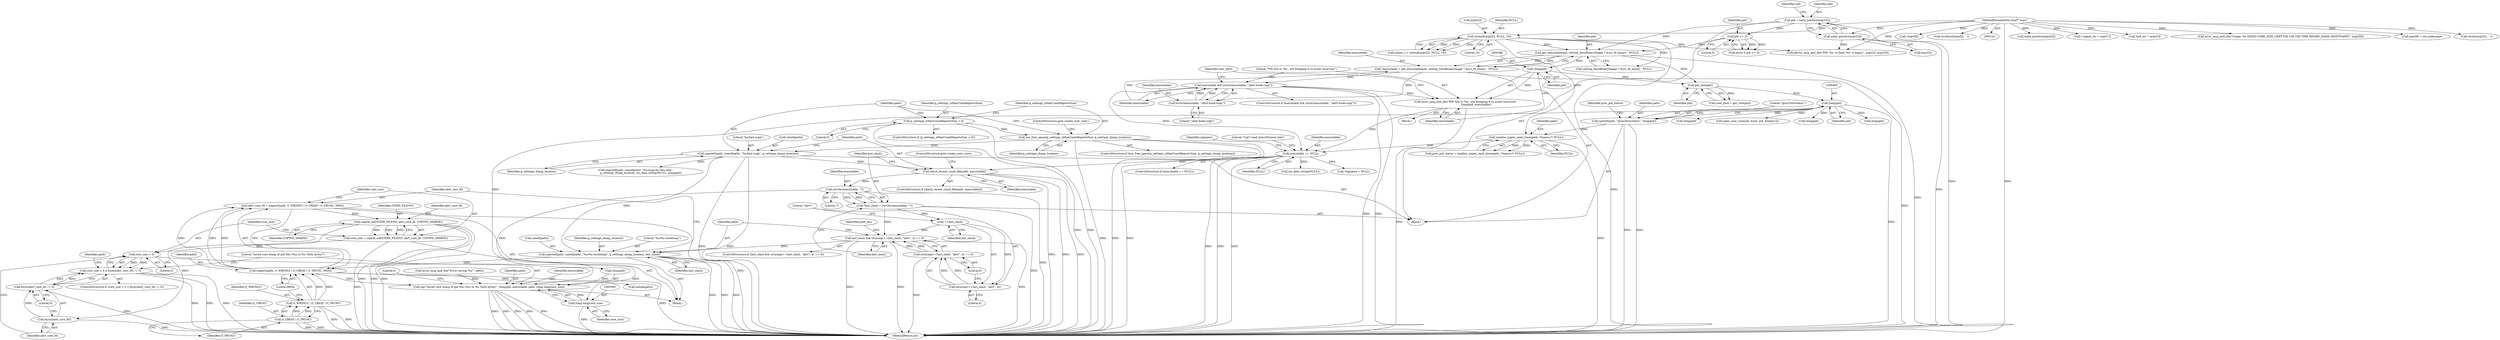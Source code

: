 digraph "0_abrt_80408e9e24a1c10f85fd969e1853e0f192157f92_0@API" {
"1000555" [label="(Call,abrt_core_fd = xopen3(path, O_WRONLY | O_CREAT | O_TRUNC, 0600))"];
"1000557" [label="(Call,xopen3(path, O_WRONLY | O_CREAT | O_TRUNC, 0600))"];
"1000547" [label="(Call,snprintf(path, sizeof(path), \"%s/%s-coredump\", g_settings_dump_location, last_slash))"];
"1000518" [label="(Call,snprintf(path, sizeof(path), \"%s/last-ccpp\", g_settings_dump_location))"];
"1000514" [label="(Call,low_free_space(g_settings_nMaxCrashReportsSize, g_settings_dump_location))"];
"1000509" [label="(Call,g_settings_nMaxCrashReportsSize > 0)"];
"1000537" [label="(Call,last_slash && strncmp(++last_slash, \"abrt\", 4) == 0)"];
"1000541" [label="(Call,++last_slash)"];
"1000531" [label="(Call,*last_slash = strrchr(executable, '/'))"];
"1000533" [label="(Call,strrchr(executable, '/'))"];
"1000525" [label="(Call,check_recent_crash_file(path, executable))"];
"1000452" [label="(Call,executable == NULL)"];
"1000383" [label="(Call,error_msg_and_die(\"PID %lu is '%s', not dumping it to avoid recursion\",\n                        (long)pid, executable))"];
"1000385" [label="(Call,(long)pid)"];
"1000369" [label="(Call,get_executable(pid, setting_SaveBinaryImage ? &src_fd_binary : NULL))"];
"1000300" [label="(Call,pid = xatoi_positive(argv[3]))"];
"1000302" [label="(Call,xatoi_positive(argv[3]))"];
"1000143" [label="(MethodParameterIn,char** argv)"];
"1000316" [label="(Call,pid <= 0)"];
"1000269" [label="(Call,strtoull(argv[2], NULL, 10))"];
"1000377" [label="(Call,executable && strstr(executable, \"/abrt-hook-ccpp\"))"];
"1000367" [label="(Call,*executable = get_executable(pid, setting_SaveBinaryImage ? &src_fd_binary : NULL))"];
"1000379" [label="(Call,strstr(executable, \"/abrt-hook-ccpp\"))"];
"1000404" [label="(Call,xmalloc_xopen_read_close(path, /*maxsz:*/ NULL))"];
"1000396" [label="(Call,sprintf(path, \"/proc/%lu/status\", (long)pid))"];
"1000399" [label="(Call,(long)pid)"];
"1000391" [label="(Call,get_cwd(pid))"];
"1000539" [label="(Call,strncmp(++last_slash, \"abrt\", 4) == 0)"];
"1000540" [label="(Call,strncmp(++last_slash, \"abrt\", 4))"];
"1000559" [label="(Call,O_WRONLY | O_CREAT | O_TRUNC)"];
"1000561" [label="(Call,O_CREAT | O_TRUNC)"];
"1000568" [label="(Call,copyfd_eof(STDIN_FILENO, abrt_core_fd, COPYFD_SPARSE))"];
"1000566" [label="(Call,core_size = copyfd_eof(STDIN_FILENO, abrt_core_fd, COPYFD_SPARSE))"];
"1000574" [label="(Call,core_size < 0)"];
"1000573" [label="(Call,core_size < 0 || fsync(abrt_core_fd) != 0)"];
"1000594" [label="(Call,(long long)core_size)"];
"1000587" [label="(Call,log(\"Saved core dump of pid %lu (%s) to %s (%llu bytes)\", (long)pid, executable, path, (long long)core_size))"];
"1000578" [label="(Call,fsync(abrt_core_fd))"];
"1000577" [label="(Call,fsync(abrt_core_fd) != 0)"];
"1000538" [label="(Identifier,last_slash)"];
"1000458" [label="(Call,(long)pid)"];
"1000549" [label="(Call,sizeof(path))"];
"1000273" [label="(Identifier,NULL)"];
"1000574" [label="(Call,core_size < 0)"];
"1000303" [label="(Call,argv[3])"];
"1000572" [label="(ControlStructure,if (core_size < 0 || fsync(abrt_core_fd) != 0))"];
"1000544" [label="(Literal,4)"];
"1000532" [label="(Identifier,last_slash)"];
"1000381" [label="(Literal,\"/abrt-hook-ccpp\")"];
"1000371" [label="(Call,setting_SaveBinaryImage ? &src_fd_binary : NULL)"];
"1000454" [label="(Identifier,NULL)"];
"1000443" [label="(Call,open_user_core(uid, fsuid, pid, &argv[1]))"];
"1000519" [label="(Identifier,path)"];
"1000369" [label="(Call,get_executable(pid, setting_SaveBinaryImage ? &src_fd_binary : NULL))"];
"1000561" [label="(Call,O_CREAT | O_TRUNC)"];
"1000535" [label="(Literal,'/')"];
"1000302" [label="(Call,xatoi_positive(argv[3]))"];
"1000537" [label="(Call,last_slash && strncmp(++last_slash, \"abrt\", 4) == 0)"];
"1000520" [label="(Call,sizeof(path))"];
"1000300" [label="(Call,pid = xatoi_positive(argv[3]))"];
"1000270" [label="(Call,argv[2])"];
"1000309" [label="(Call,xatoi_positive(argv[4]))"];
"1000564" [label="(Literal,0600)"];
"1000587" [label="(Call,log(\"Saved core dump of pid %lu (%s) to %s (%llu bytes)\", (long)pid, executable, path, (long long)core_size))"];
"1000529" [label="(ControlStructure,goto create_user_core;)"];
"1000569" [label="(Identifier,STDIN_FILENO)"];
"1000513" [label="(ControlStructure,if (low_free_space(g_settings_nMaxCrashReportsSize, g_settings_dump_location)))"];
"1000539" [label="(Call,strncmp(++last_slash, \"abrt\", 4) == 0)"];
"1000560" [label="(Identifier,O_WRONLY)"];
"1000516" [label="(Identifier,g_settings_dump_location)"];
"1000256" [label="(Call,* signal_str = argv[1])"];
"1000143" [label="(MethodParameterIn,char** argv)"];
"1000592" [label="(Identifier,executable)"];
"1000406" [label="(Identifier,NULL)"];
"1001159" [label="(Call,(long)pid)"];
"1000514" [label="(Call,low_free_space(g_settings_nMaxCrashReportsSize, g_settings_dump_location))"];
"1000391" [label="(Call,get_cwd(pid))"];
"1000568" [label="(Call,copyfd_eof(STDIN_FILENO, abrt_core_fd, COPYFD_SPARSE))"];
"1000559" [label="(Call,O_WRONLY | O_CREAT | O_TRUNC)"];
"1000314" [label="(Call,errno || pid <= 0)"];
"1000573" [label="(Call,core_size < 0 || fsync(abrt_core_fd) != 0)"];
"1000576" [label="(Literal,0)"];
"1000563" [label="(Identifier,O_TRUNC)"];
"1000547" [label="(Call,snprintf(path, sizeof(path), \"%s/%s-coredump\", g_settings_dump_location, last_slash))"];
"1000390" [label="(Identifier,user_pwd)"];
"1000368" [label="(Identifier,executable)"];
"1000582" [label="(Call,unlink(path))"];
"1000457" [label="(Literal,\"Can't read /proc/%lu/exe link\")"];
"1000269" [label="(Call,strtoull(argv[2], NULL, 10))"];
"1000534" [label="(Identifier,executable)"];
"1000377" [label="(Call,executable && strstr(executable, \"/abrt-hook-ccpp\"))"];
"1000579" [label="(Identifier,abrt_core_fd)"];
"1000388" [label="(Identifier,executable)"];
"1000526" [label="(Identifier,path)"];
"1000404" [label="(Call,xmalloc_xopen_read_close(path, /*maxsz:*/ NULL))"];
"1000320" [label="(Call,perror_msg_and_die(\"PID '%s' or limit '%s' is bogus\", argv[3], argv[2]))"];
"1000382" [label="(Block,)"];
"1000566" [label="(Call,core_size = copyfd_eof(STDIN_FILENO, abrt_core_fd, COPYFD_SPARSE))"];
"1000318" [label="(Literal,0)"];
"1000508" [label="(ControlStructure,if (g_settings_nMaxCrashReportsSize > 0))"];
"1000316" [label="(Call,pid <= 0)"];
"1000380" [label="(Identifier,executable)"];
"1000384" [label="(Literal,\"PID %lu is '%s', not dumping it to avoid recursion\")"];
"1000387" [label="(Identifier,pid)"];
"1000397" [label="(Identifier,path)"];
"1000555" [label="(Call,abrt_core_fd = xopen3(path, O_WRONLY | O_CREAT | O_TRUNC, 0600))"];
"1000370" [label="(Identifier,pid)"];
"1000274" [label="(Literal,10)"];
"1000294" [label="(Call,*pid_str = argv[3])"];
"1000308" [label="(Identifier,uid)"];
"1000570" [label="(Identifier,abrt_core_fd)"];
"1000608" [label="(Call,iso_date_string(NULL))"];
"1000267" [label="(Call,ulimit_c = strtoull(argv[2], NULL, 10))"];
"1000545" [label="(Literal,0)"];
"1000580" [label="(Literal,0)"];
"1000562" [label="(Identifier,O_CREAT)"];
"1000533" [label="(Call,strrchr(executable, '/'))"];
"1000453" [label="(Identifier,executable)"];
"1000523" [label="(Identifier,g_settings_dump_location)"];
"1000548" [label="(Identifier,path)"];
"1000317" [label="(Identifier,pid)"];
"1000543" [label="(Literal,\"abrt\")"];
"1000463" [label="(Call,*signame = NULL)"];
"1000399" [label="(Call,(long)pid)"];
"1000515" [label="(Identifier,g_settings_nMaxCrashReportsSize)"];
"1000546" [label="(Block,)"];
"1000402" [label="(Call,proc_pid_status = xmalloc_xopen_read_close(path, /*maxsz:*/ NULL))"];
"1000401" [label="(Identifier,pid)"];
"1000583" [label="(Identifier,path)"];
"1000578" [label="(Call,fsync(abrt_core_fd))"];
"1000452" [label="(Call,executable == NULL)"];
"1000571" [label="(Identifier,COPYFD_SPARSE)"];
"1000398" [label="(Literal,\"/proc/%lu/status\")"];
"1000170" [label="(Call,error_msg_and_die(\"Usage: %s SIGNO CORE_SIZE_LIMIT PID UID GID TIME BINARY_NAME [HOSTNAME]\", argv[0]))"];
"1000301" [label="(Identifier,pid)"];
"1000510" [label="(Identifier,g_settings_nMaxCrashReportsSize)"];
"1000584" [label="(Call,error_msg_and_die(\"Error saving '%s'\", path))"];
"1000588" [label="(Literal,\"Saved core dump of pid %lu (%s) to %s (%llu bytes)\")"];
"1000144" [label="(Block,)"];
"1000540" [label="(Call,strncmp(++last_slash, \"abrt\", 4))"];
"1000353" [label="(Call,argv[8] = uts.nodename)"];
"1000552" [label="(Identifier,g_settings_dump_location)"];
"1000379" [label="(Call,strstr(executable, \"/abrt-hook-ccpp\"))"];
"1000598" [label="(Literal,0)"];
"1000451" [label="(ControlStructure,if (executable == NULL))"];
"1000556" [label="(Identifier,abrt_core_fd)"];
"1000522" [label="(Literal,\"%s/last-ccpp\")"];
"1000176" [label="(Call,strchr(argv[1], ' '))"];
"1000596" [label="(Identifier,core_size)"];
"1000511" [label="(Literal,0)"];
"1000577" [label="(Call,fsync(abrt_core_fd) != 0)"];
"1000396" [label="(Call,sprintf(path, \"/proc/%lu/status\", (long)pid))"];
"1000602" [label="(Call,snprintf(path, sizeof(path), \"%s/ccpp-%s-%lu.new\",\n            g_settings_dump_location, iso_date_string(NULL), (long)pid))"];
"1000541" [label="(Call,++last_slash)"];
"1000551" [label="(Literal,\"%s/%s-coredump\")"];
"1000525" [label="(Call,check_recent_crash_file(path, executable))"];
"1000509" [label="(Call,g_settings_nMaxCrashReportsSize > 0)"];
"1000518" [label="(Call,snprintf(path, sizeof(path), \"%s/last-ccpp\", g_settings_dump_location))"];
"1000464" [label="(Identifier,signame)"];
"1000383" [label="(Call,error_msg_and_die(\"PID %lu is '%s', not dumping it to avoid recursion\",\n                        (long)pid, executable))"];
"1000531" [label="(Call,*last_slash = strrchr(executable, '/'))"];
"1000601" [label="(Identifier,path_len)"];
"1000385" [label="(Call,(long)pid)"];
"1000575" [label="(Identifier,core_size)"];
"1000378" [label="(Identifier,executable)"];
"1000367" [label="(Call,*executable = get_executable(pid, setting_SaveBinaryImage ? &src_fd_binary : NULL))"];
"1000345" [label="(Call,!argv[8])"];
"1000524" [label="(ControlStructure,if (check_recent_crash_file(path, executable)))"];
"1000589" [label="(Call,(long)pid)"];
"1000553" [label="(Identifier,last_slash)"];
"1001168" [label="(MethodReturn,int)"];
"1000403" [label="(Identifier,proc_pid_status)"];
"1000536" [label="(ControlStructure,if (last_slash && strncmp(++last_slash, \"abrt\", 4) == 0))"];
"1000557" [label="(Call,xopen3(path, O_WRONLY | O_CREAT | O_TRUNC, 0600))"];
"1000558" [label="(Identifier,path)"];
"1000594" [label="(Call,(long long)core_size)"];
"1000517" [label="(ControlStructure,goto create_user_core;)"];
"1000195" [label="(Call,strchrnul(argv[i], ' '))"];
"1000405" [label="(Identifier,path)"];
"1000610" [label="(Call,(long)pid)"];
"1000527" [label="(Identifier,executable)"];
"1000593" [label="(Identifier,path)"];
"1000392" [label="(Identifier,pid)"];
"1000542" [label="(Identifier,last_slash)"];
"1000389" [label="(Call,user_pwd = get_cwd(pid))"];
"1000376" [label="(ControlStructure,if (executable && strstr(executable, \"/abrt-hook-ccpp\")))"];
"1000567" [label="(Identifier,core_size)"];
"1000555" -> "1000546"  [label="AST: "];
"1000555" -> "1000557"  [label="CFG: "];
"1000556" -> "1000555"  [label="AST: "];
"1000557" -> "1000555"  [label="AST: "];
"1000567" -> "1000555"  [label="CFG: "];
"1000555" -> "1001168"  [label="DDG: "];
"1000557" -> "1000555"  [label="DDG: "];
"1000557" -> "1000555"  [label="DDG: "];
"1000557" -> "1000555"  [label="DDG: "];
"1000555" -> "1000568"  [label="DDG: "];
"1000557" -> "1000564"  [label="CFG: "];
"1000558" -> "1000557"  [label="AST: "];
"1000559" -> "1000557"  [label="AST: "];
"1000564" -> "1000557"  [label="AST: "];
"1000557" -> "1001168"  [label="DDG: "];
"1000547" -> "1000557"  [label="DDG: "];
"1000559" -> "1000557"  [label="DDG: "];
"1000559" -> "1000557"  [label="DDG: "];
"1000557" -> "1000582"  [label="DDG: "];
"1000557" -> "1000587"  [label="DDG: "];
"1000547" -> "1000546"  [label="AST: "];
"1000547" -> "1000553"  [label="CFG: "];
"1000548" -> "1000547"  [label="AST: "];
"1000549" -> "1000547"  [label="AST: "];
"1000551" -> "1000547"  [label="AST: "];
"1000552" -> "1000547"  [label="AST: "];
"1000553" -> "1000547"  [label="AST: "];
"1000556" -> "1000547"  [label="CFG: "];
"1000547" -> "1001168"  [label="DDG: "];
"1000547" -> "1001168"  [label="DDG: "];
"1000547" -> "1001168"  [label="DDG: "];
"1000518" -> "1000547"  [label="DDG: "];
"1000537" -> "1000547"  [label="DDG: "];
"1000518" -> "1000144"  [label="AST: "];
"1000518" -> "1000523"  [label="CFG: "];
"1000519" -> "1000518"  [label="AST: "];
"1000520" -> "1000518"  [label="AST: "];
"1000522" -> "1000518"  [label="AST: "];
"1000523" -> "1000518"  [label="AST: "];
"1000526" -> "1000518"  [label="CFG: "];
"1000518" -> "1001168"  [label="DDG: "];
"1000518" -> "1001168"  [label="DDG: "];
"1000514" -> "1000518"  [label="DDG: "];
"1000518" -> "1000525"  [label="DDG: "];
"1000518" -> "1000602"  [label="DDG: "];
"1000514" -> "1000513"  [label="AST: "];
"1000514" -> "1000516"  [label="CFG: "];
"1000515" -> "1000514"  [label="AST: "];
"1000516" -> "1000514"  [label="AST: "];
"1000517" -> "1000514"  [label="CFG: "];
"1000519" -> "1000514"  [label="CFG: "];
"1000514" -> "1001168"  [label="DDG: "];
"1000514" -> "1001168"  [label="DDG: "];
"1000514" -> "1001168"  [label="DDG: "];
"1000509" -> "1000514"  [label="DDG: "];
"1000509" -> "1000508"  [label="AST: "];
"1000509" -> "1000511"  [label="CFG: "];
"1000510" -> "1000509"  [label="AST: "];
"1000511" -> "1000509"  [label="AST: "];
"1000515" -> "1000509"  [label="CFG: "];
"1000519" -> "1000509"  [label="CFG: "];
"1000509" -> "1001168"  [label="DDG: "];
"1000509" -> "1001168"  [label="DDG: "];
"1000537" -> "1000536"  [label="AST: "];
"1000537" -> "1000538"  [label="CFG: "];
"1000537" -> "1000539"  [label="CFG: "];
"1000538" -> "1000537"  [label="AST: "];
"1000539" -> "1000537"  [label="AST: "];
"1000548" -> "1000537"  [label="CFG: "];
"1000601" -> "1000537"  [label="CFG: "];
"1000537" -> "1001168"  [label="DDG: "];
"1000537" -> "1001168"  [label="DDG: "];
"1000537" -> "1001168"  [label="DDG: "];
"1000541" -> "1000537"  [label="DDG: "];
"1000531" -> "1000537"  [label="DDG: "];
"1000539" -> "1000537"  [label="DDG: "];
"1000539" -> "1000537"  [label="DDG: "];
"1000541" -> "1000540"  [label="AST: "];
"1000541" -> "1000542"  [label="CFG: "];
"1000542" -> "1000541"  [label="AST: "];
"1000543" -> "1000541"  [label="CFG: "];
"1000541" -> "1000540"  [label="DDG: "];
"1000531" -> "1000541"  [label="DDG: "];
"1000531" -> "1000144"  [label="AST: "];
"1000531" -> "1000533"  [label="CFG: "];
"1000532" -> "1000531"  [label="AST: "];
"1000533" -> "1000531"  [label="AST: "];
"1000538" -> "1000531"  [label="CFG: "];
"1000531" -> "1001168"  [label="DDG: "];
"1000533" -> "1000531"  [label="DDG: "];
"1000533" -> "1000531"  [label="DDG: "];
"1000533" -> "1000535"  [label="CFG: "];
"1000534" -> "1000533"  [label="AST: "];
"1000535" -> "1000533"  [label="AST: "];
"1000533" -> "1001168"  [label="DDG: "];
"1000525" -> "1000533"  [label="DDG: "];
"1000533" -> "1000587"  [label="DDG: "];
"1000525" -> "1000524"  [label="AST: "];
"1000525" -> "1000527"  [label="CFG: "];
"1000526" -> "1000525"  [label="AST: "];
"1000527" -> "1000525"  [label="AST: "];
"1000529" -> "1000525"  [label="CFG: "];
"1000532" -> "1000525"  [label="CFG: "];
"1000525" -> "1001168"  [label="DDG: "];
"1000525" -> "1001168"  [label="DDG: "];
"1000525" -> "1001168"  [label="DDG: "];
"1000452" -> "1000525"  [label="DDG: "];
"1000452" -> "1000451"  [label="AST: "];
"1000452" -> "1000454"  [label="CFG: "];
"1000453" -> "1000452"  [label="AST: "];
"1000454" -> "1000452"  [label="AST: "];
"1000457" -> "1000452"  [label="CFG: "];
"1000464" -> "1000452"  [label="CFG: "];
"1000452" -> "1001168"  [label="DDG: "];
"1000452" -> "1001168"  [label="DDG: "];
"1000452" -> "1001168"  [label="DDG: "];
"1000383" -> "1000452"  [label="DDG: "];
"1000377" -> "1000452"  [label="DDG: "];
"1000404" -> "1000452"  [label="DDG: "];
"1000452" -> "1000463"  [label="DDG: "];
"1000452" -> "1000608"  [label="DDG: "];
"1000383" -> "1000382"  [label="AST: "];
"1000383" -> "1000388"  [label="CFG: "];
"1000384" -> "1000383"  [label="AST: "];
"1000385" -> "1000383"  [label="AST: "];
"1000388" -> "1000383"  [label="AST: "];
"1000390" -> "1000383"  [label="CFG: "];
"1000383" -> "1001168"  [label="DDG: "];
"1000385" -> "1000383"  [label="DDG: "];
"1000377" -> "1000383"  [label="DDG: "];
"1000385" -> "1000387"  [label="CFG: "];
"1000386" -> "1000385"  [label="AST: "];
"1000387" -> "1000385"  [label="AST: "];
"1000388" -> "1000385"  [label="CFG: "];
"1000369" -> "1000385"  [label="DDG: "];
"1000385" -> "1000391"  [label="DDG: "];
"1000369" -> "1000367"  [label="AST: "];
"1000369" -> "1000371"  [label="CFG: "];
"1000370" -> "1000369"  [label="AST: "];
"1000371" -> "1000369"  [label="AST: "];
"1000367" -> "1000369"  [label="CFG: "];
"1000369" -> "1001168"  [label="DDG: "];
"1000369" -> "1000367"  [label="DDG: "];
"1000369" -> "1000367"  [label="DDG: "];
"1000300" -> "1000369"  [label="DDG: "];
"1000316" -> "1000369"  [label="DDG: "];
"1000269" -> "1000369"  [label="DDG: "];
"1000369" -> "1000391"  [label="DDG: "];
"1000300" -> "1000144"  [label="AST: "];
"1000300" -> "1000302"  [label="CFG: "];
"1000301" -> "1000300"  [label="AST: "];
"1000302" -> "1000300"  [label="AST: "];
"1000308" -> "1000300"  [label="CFG: "];
"1000300" -> "1001168"  [label="DDG: "];
"1000302" -> "1000300"  [label="DDG: "];
"1000300" -> "1000316"  [label="DDG: "];
"1000302" -> "1000303"  [label="CFG: "];
"1000303" -> "1000302"  [label="AST: "];
"1000302" -> "1001168"  [label="DDG: "];
"1000143" -> "1000302"  [label="DDG: "];
"1000302" -> "1000320"  [label="DDG: "];
"1000143" -> "1000141"  [label="AST: "];
"1000143" -> "1001168"  [label="DDG: "];
"1000143" -> "1000170"  [label="DDG: "];
"1000143" -> "1000176"  [label="DDG: "];
"1000143" -> "1000195"  [label="DDG: "];
"1000143" -> "1000256"  [label="DDG: "];
"1000143" -> "1000269"  [label="DDG: "];
"1000143" -> "1000294"  [label="DDG: "];
"1000143" -> "1000309"  [label="DDG: "];
"1000143" -> "1000320"  [label="DDG: "];
"1000143" -> "1000345"  [label="DDG: "];
"1000143" -> "1000353"  [label="DDG: "];
"1000316" -> "1000314"  [label="AST: "];
"1000316" -> "1000318"  [label="CFG: "];
"1000317" -> "1000316"  [label="AST: "];
"1000318" -> "1000316"  [label="AST: "];
"1000314" -> "1000316"  [label="CFG: "];
"1000316" -> "1000314"  [label="DDG: "];
"1000316" -> "1000314"  [label="DDG: "];
"1000269" -> "1000267"  [label="AST: "];
"1000269" -> "1000274"  [label="CFG: "];
"1000270" -> "1000269"  [label="AST: "];
"1000273" -> "1000269"  [label="AST: "];
"1000274" -> "1000269"  [label="AST: "];
"1000267" -> "1000269"  [label="CFG: "];
"1000269" -> "1001168"  [label="DDG: "];
"1000269" -> "1000267"  [label="DDG: "];
"1000269" -> "1000267"  [label="DDG: "];
"1000269" -> "1000267"  [label="DDG: "];
"1000269" -> "1000320"  [label="DDG: "];
"1000269" -> "1000371"  [label="DDG: "];
"1000269" -> "1000404"  [label="DDG: "];
"1000377" -> "1000376"  [label="AST: "];
"1000377" -> "1000378"  [label="CFG: "];
"1000377" -> "1000379"  [label="CFG: "];
"1000378" -> "1000377"  [label="AST: "];
"1000379" -> "1000377"  [label="AST: "];
"1000384" -> "1000377"  [label="CFG: "];
"1000390" -> "1000377"  [label="CFG: "];
"1000377" -> "1001168"  [label="DDG: "];
"1000377" -> "1001168"  [label="DDG: "];
"1000367" -> "1000377"  [label="DDG: "];
"1000379" -> "1000377"  [label="DDG: "];
"1000379" -> "1000377"  [label="DDG: "];
"1000367" -> "1000144"  [label="AST: "];
"1000368" -> "1000367"  [label="AST: "];
"1000378" -> "1000367"  [label="CFG: "];
"1000367" -> "1001168"  [label="DDG: "];
"1000367" -> "1000379"  [label="DDG: "];
"1000379" -> "1000381"  [label="CFG: "];
"1000380" -> "1000379"  [label="AST: "];
"1000381" -> "1000379"  [label="AST: "];
"1000404" -> "1000402"  [label="AST: "];
"1000404" -> "1000406"  [label="CFG: "];
"1000405" -> "1000404"  [label="AST: "];
"1000406" -> "1000404"  [label="AST: "];
"1000402" -> "1000404"  [label="CFG: "];
"1000404" -> "1001168"  [label="DDG: "];
"1000404" -> "1000402"  [label="DDG: "];
"1000404" -> "1000402"  [label="DDG: "];
"1000396" -> "1000404"  [label="DDG: "];
"1000396" -> "1000144"  [label="AST: "];
"1000396" -> "1000399"  [label="CFG: "];
"1000397" -> "1000396"  [label="AST: "];
"1000398" -> "1000396"  [label="AST: "];
"1000399" -> "1000396"  [label="AST: "];
"1000403" -> "1000396"  [label="CFG: "];
"1000396" -> "1001168"  [label="DDG: "];
"1000396" -> "1001168"  [label="DDG: "];
"1000399" -> "1000396"  [label="DDG: "];
"1000399" -> "1000401"  [label="CFG: "];
"1000400" -> "1000399"  [label="AST: "];
"1000401" -> "1000399"  [label="AST: "];
"1000399" -> "1001168"  [label="DDG: "];
"1000391" -> "1000399"  [label="DDG: "];
"1000399" -> "1000443"  [label="DDG: "];
"1000399" -> "1000458"  [label="DDG: "];
"1000399" -> "1000589"  [label="DDG: "];
"1000399" -> "1000610"  [label="DDG: "];
"1000399" -> "1001159"  [label="DDG: "];
"1000391" -> "1000389"  [label="AST: "];
"1000391" -> "1000392"  [label="CFG: "];
"1000392" -> "1000391"  [label="AST: "];
"1000389" -> "1000391"  [label="CFG: "];
"1000391" -> "1000389"  [label="DDG: "];
"1000539" -> "1000545"  [label="CFG: "];
"1000540" -> "1000539"  [label="AST: "];
"1000545" -> "1000539"  [label="AST: "];
"1000539" -> "1001168"  [label="DDG: "];
"1000540" -> "1000539"  [label="DDG: "];
"1000540" -> "1000539"  [label="DDG: "];
"1000540" -> "1000544"  [label="CFG: "];
"1000543" -> "1000540"  [label="AST: "];
"1000544" -> "1000540"  [label="AST: "];
"1000545" -> "1000540"  [label="CFG: "];
"1000559" -> "1000561"  [label="CFG: "];
"1000560" -> "1000559"  [label="AST: "];
"1000561" -> "1000559"  [label="AST: "];
"1000564" -> "1000559"  [label="CFG: "];
"1000559" -> "1001168"  [label="DDG: "];
"1000559" -> "1001168"  [label="DDG: "];
"1000561" -> "1000559"  [label="DDG: "];
"1000561" -> "1000559"  [label="DDG: "];
"1000561" -> "1000563"  [label="CFG: "];
"1000562" -> "1000561"  [label="AST: "];
"1000563" -> "1000561"  [label="AST: "];
"1000561" -> "1001168"  [label="DDG: "];
"1000561" -> "1001168"  [label="DDG: "];
"1000568" -> "1000566"  [label="AST: "];
"1000568" -> "1000571"  [label="CFG: "];
"1000569" -> "1000568"  [label="AST: "];
"1000570" -> "1000568"  [label="AST: "];
"1000571" -> "1000568"  [label="AST: "];
"1000566" -> "1000568"  [label="CFG: "];
"1000568" -> "1001168"  [label="DDG: "];
"1000568" -> "1001168"  [label="DDG: "];
"1000568" -> "1001168"  [label="DDG: "];
"1000568" -> "1000566"  [label="DDG: "];
"1000568" -> "1000566"  [label="DDG: "];
"1000568" -> "1000566"  [label="DDG: "];
"1000568" -> "1000578"  [label="DDG: "];
"1000566" -> "1000546"  [label="AST: "];
"1000567" -> "1000566"  [label="AST: "];
"1000575" -> "1000566"  [label="CFG: "];
"1000566" -> "1001168"  [label="DDG: "];
"1000566" -> "1000574"  [label="DDG: "];
"1000574" -> "1000573"  [label="AST: "];
"1000574" -> "1000576"  [label="CFG: "];
"1000575" -> "1000574"  [label="AST: "];
"1000576" -> "1000574"  [label="AST: "];
"1000579" -> "1000574"  [label="CFG: "];
"1000573" -> "1000574"  [label="CFG: "];
"1000574" -> "1000573"  [label="DDG: "];
"1000574" -> "1000573"  [label="DDG: "];
"1000574" -> "1000594"  [label="DDG: "];
"1000573" -> "1000572"  [label="AST: "];
"1000573" -> "1000577"  [label="CFG: "];
"1000577" -> "1000573"  [label="AST: "];
"1000583" -> "1000573"  [label="CFG: "];
"1000588" -> "1000573"  [label="CFG: "];
"1000573" -> "1001168"  [label="DDG: "];
"1000573" -> "1001168"  [label="DDG: "];
"1000573" -> "1001168"  [label="DDG: "];
"1000577" -> "1000573"  [label="DDG: "];
"1000577" -> "1000573"  [label="DDG: "];
"1000594" -> "1000587"  [label="AST: "];
"1000594" -> "1000596"  [label="CFG: "];
"1000595" -> "1000594"  [label="AST: "];
"1000596" -> "1000594"  [label="AST: "];
"1000587" -> "1000594"  [label="CFG: "];
"1000594" -> "1001168"  [label="DDG: "];
"1000594" -> "1000587"  [label="DDG: "];
"1000587" -> "1000546"  [label="AST: "];
"1000588" -> "1000587"  [label="AST: "];
"1000589" -> "1000587"  [label="AST: "];
"1000592" -> "1000587"  [label="AST: "];
"1000593" -> "1000587"  [label="AST: "];
"1000598" -> "1000587"  [label="CFG: "];
"1000587" -> "1001168"  [label="DDG: "];
"1000587" -> "1001168"  [label="DDG: "];
"1000587" -> "1001168"  [label="DDG: "];
"1000587" -> "1001168"  [label="DDG: "];
"1000587" -> "1001168"  [label="DDG: "];
"1000589" -> "1000587"  [label="DDG: "];
"1000584" -> "1000587"  [label="DDG: "];
"1000578" -> "1000577"  [label="AST: "];
"1000578" -> "1000579"  [label="CFG: "];
"1000579" -> "1000578"  [label="AST: "];
"1000580" -> "1000578"  [label="CFG: "];
"1000578" -> "1001168"  [label="DDG: "];
"1000578" -> "1000577"  [label="DDG: "];
"1000577" -> "1000580"  [label="CFG: "];
"1000580" -> "1000577"  [label="AST: "];
"1000577" -> "1001168"  [label="DDG: "];
}
